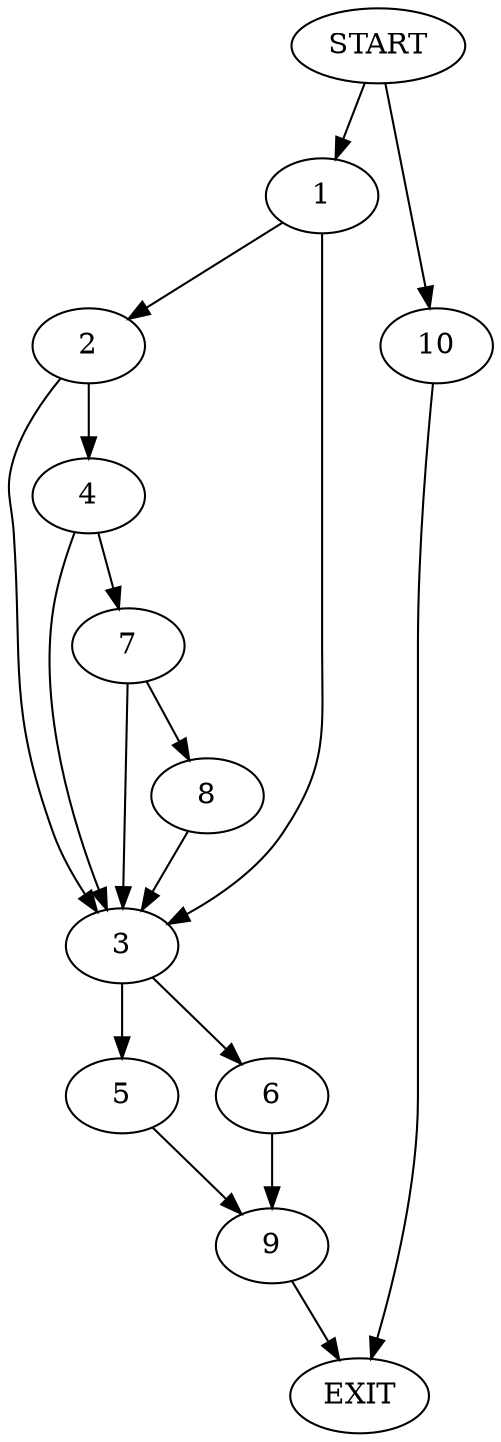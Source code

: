 digraph {
0 [label="START"]
11 [label="EXIT"]
0 -> 1
1 -> 2
1 -> 3
2 -> 4
2 -> 3
3 -> 5
3 -> 6
4 -> 3
4 -> 7
7 -> 8
7 -> 3
8 -> 3
6 -> 9
5 -> 9
9 -> 11
0 -> 10
10 -> 11
}
